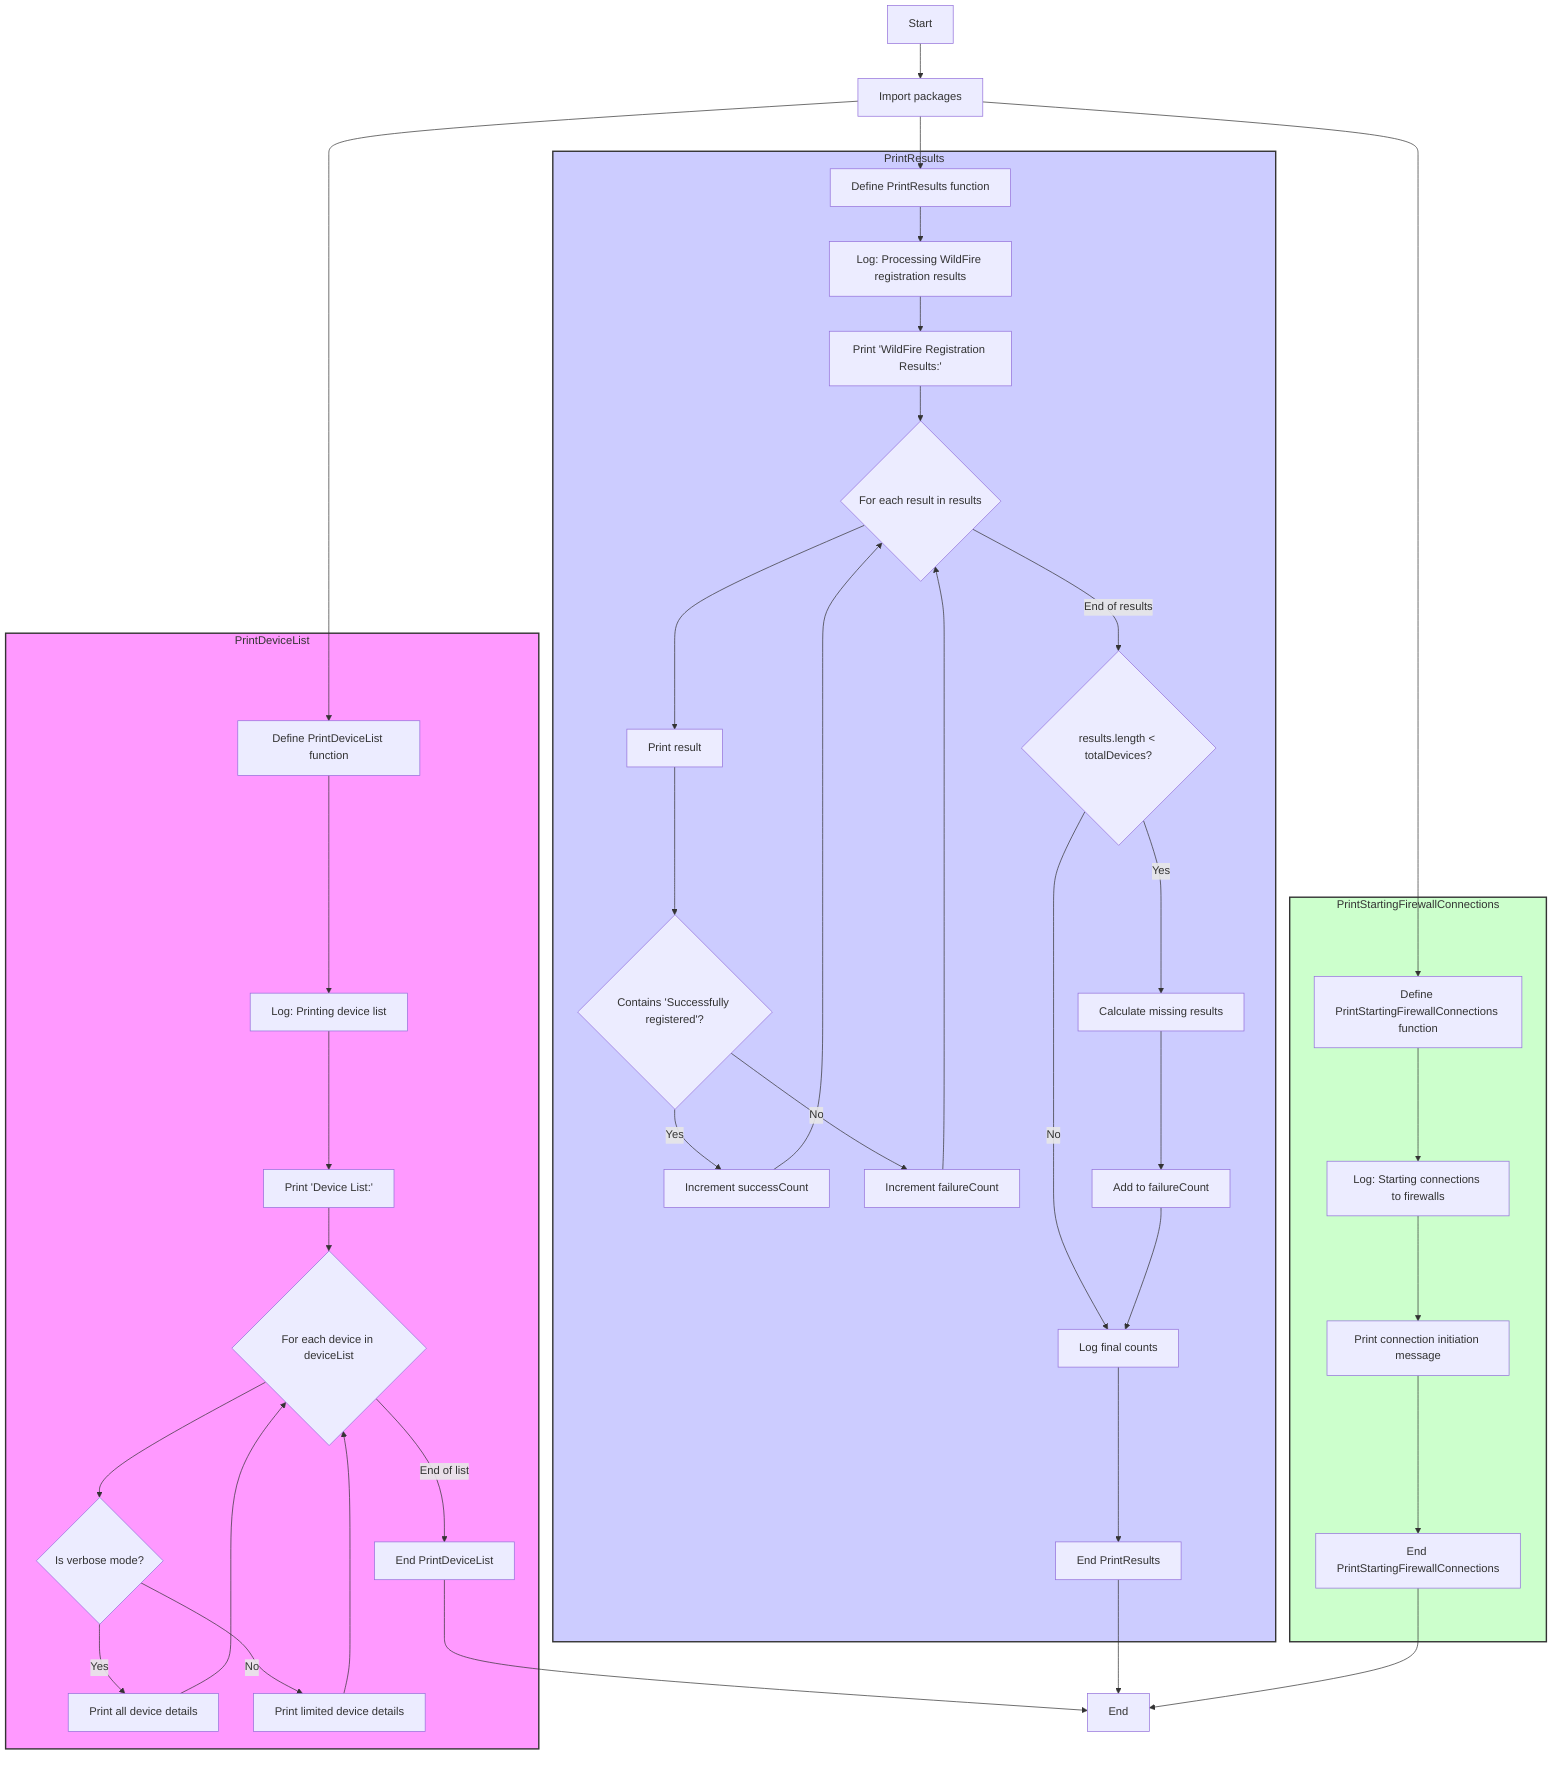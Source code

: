 flowchart TD
    A[Start] --> B[Import packages]
    B --> C[Define PrintDeviceList function]
    B --> D[Define PrintResults function]
    B --> E[Define PrintStartingFirewallConnections function]

    subgraph PrintDeviceList
        C --> F[Log: Printing device list]
        F --> G[Print 'Device List:']
        G --> H{For each device in deviceList}
        H --> I{Is verbose mode?}
        I -->|Yes| J[Print all device details]
        I -->|No| K[Print limited device details]
        J --> H
        K --> H
        H -->|End of list| L[End PrintDeviceList]
    end

    subgraph PrintResults
        D --> M[Log: Processing WildFire registration results]
        M --> N[Print 'WildFire Registration Results:']
        N --> O{For each result in results}
        O --> P[Print result]
        P --> Q{Contains 'Successfully registered'?}
        Q -->|Yes| R[Increment successCount]
        Q -->|No| S[Increment failureCount]
        R --> O
        S --> O
        O -->|End of results| T{results.length < totalDevices?}
        T -->|Yes| U[Calculate missing results]
        U --> V[Add to failureCount]
        T -->|No| W[Log final counts]
        V --> W
        W --> X[End PrintResults]
    end

    subgraph PrintStartingFirewallConnections
        E --> Y[Log: Starting connections to firewalls]
        Y --> Z[Print connection initiation message]
        Z --> AA[End PrintStartingFirewallConnections]
    end

    L --> BB[End]
    X --> BB
    AA --> BB

    style PrintDeviceList fill:#f9f,stroke:#333,stroke-width:2px
    style PrintResults fill:#ccf,stroke:#333,stroke-width:2px
    style PrintStartingFirewallConnections fill:#cfc,stroke:#333,stroke-width:2px